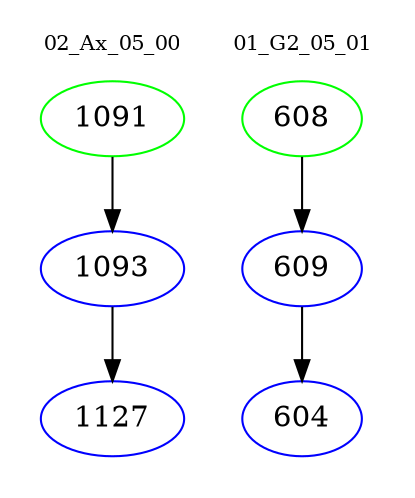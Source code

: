 digraph{
subgraph cluster_0 {
color = white
label = "02_Ax_05_00";
fontsize=10;
T0_1091 [label="1091", color="green"]
T0_1091 -> T0_1093 [color="black"]
T0_1093 [label="1093", color="blue"]
T0_1093 -> T0_1127 [color="black"]
T0_1127 [label="1127", color="blue"]
}
subgraph cluster_1 {
color = white
label = "01_G2_05_01";
fontsize=10;
T1_608 [label="608", color="green"]
T1_608 -> T1_609 [color="black"]
T1_609 [label="609", color="blue"]
T1_609 -> T1_604 [color="black"]
T1_604 [label="604", color="blue"]
}
}
